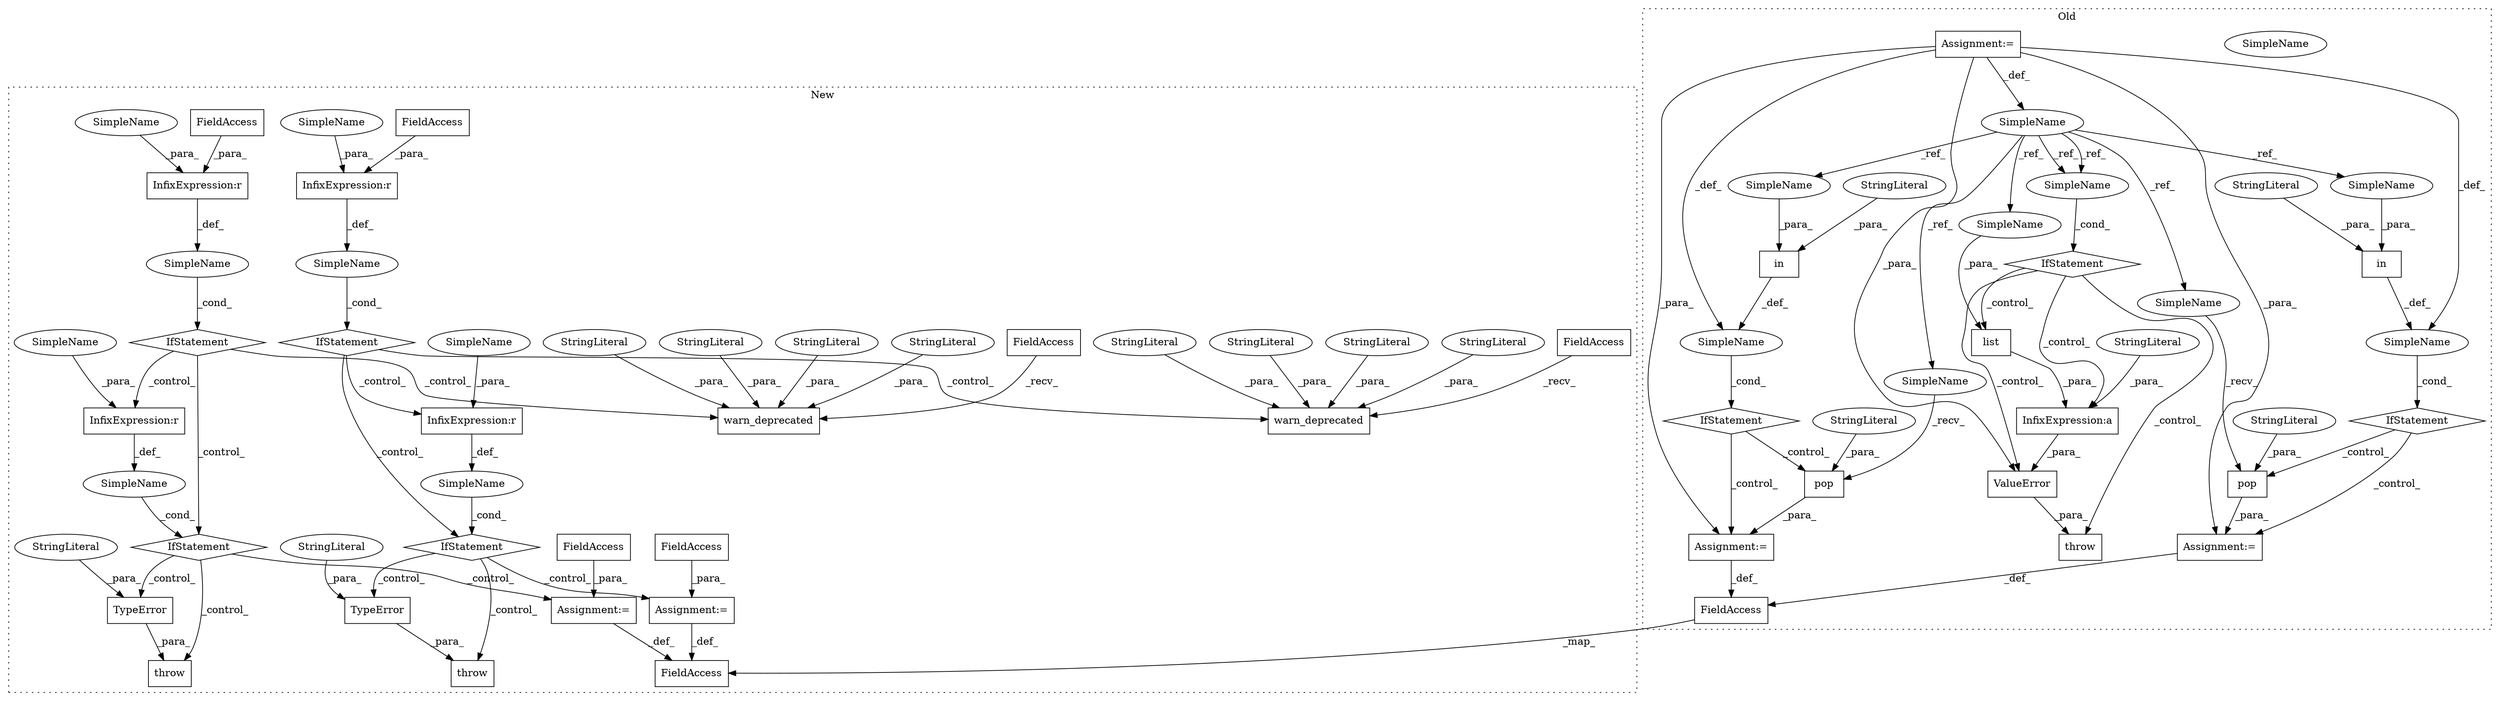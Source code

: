 digraph G {
subgraph cluster0 {
1 [label="pop" a="32" s="18872,18882" l="4,1" shape="box"];
3 [label="SimpleName" a="42" s="18764" l="2" shape="ellipse"];
4 [label="throw" a="53" s="18911" l="6" shape="box"];
7 [label="InfixExpression:a" a="27" s="18953" l="3" shape="box"];
8 [label="in" a="105" s="18843" l="12" shape="box"];
9 [label="SimpleName" a="42" s="18899" l="2" shape="ellipse"];
10 [label="in" a="105" s="18780" l="12" shape="box"];
11 [label="list" a="32" s="18956,18963" l="5,1" shape="box"];
12 [label="pop" a="32" s="18812,18822" l="4,1" shape="box"];
18 [label="SimpleName" a="42" s="" l="" shape="ellipse"];
19 [label="IfStatement" a="25" s="18835,18855" l="8,2" shape="diamond"];
21 [label="SimpleName" a="42" s="" l="" shape="ellipse"];
22 [label="IfStatement" a="25" s="18772,18792" l="8,2" shape="diamond"];
25 [label="ValueError" a="32" s="18917,18964" l="11,1" shape="box"];
26 [label="IfStatement" a="25" s="18895,18901" l="4,2" shape="diamond"];
39 [label="StringLiteral" a="45" s="18843" l="6" shape="ellipse"];
40 [label="Assignment:=" a="7" s="18868" l="1" shape="box"];
41 [label="StringLiteral" a="45" s="18816" l="6" shape="ellipse"];
44 [label="StringLiteral" a="45" s="18928" l="25" shape="ellipse"];
45 [label="Assignment:=" a="7" s="18764" l="2" shape="box"];
46 [label="Assignment:=" a="7" s="18808" l="1" shape="box"];
47 [label="StringLiteral" a="45" s="18876" l="6" shape="ellipse"];
52 [label="StringLiteral" a="45" s="18780" l="6" shape="ellipse"];
61 [label="FieldAccess" a="22" s="19825" l="25" shape="box"];
62 [label="SimpleName" a="42" s="18853" l="2" shape="ellipse"];
63 [label="SimpleName" a="42" s="18790" l="2" shape="ellipse"];
64 [label="SimpleName" a="42" s="18869" l="2" shape="ellipse"];
65 [label="SimpleName" a="42" s="18809" l="2" shape="ellipse"];
66 [label="SimpleName" a="42" s="18899" l="2" shape="ellipse"];
67 [label="SimpleName" a="42" s="18961" l="2" shape="ellipse"];
label = "Old";
style="dotted";
}
subgraph cluster1 {
2 [label="warn_deprecated" a="32" s="19334,19386" l="16,1" shape="box"];
5 [label="SimpleName" a="42" s="" l="" shape="ellipse"];
6 [label="throw" a="53" s="19425" l="6" shape="box"];
13 [label="InfixExpression:r" a="27" s="19299" l="4" shape="box"];
14 [label="InfixExpression:r" a="27" s="19405" l="4" shape="box"];
15 [label="SimpleName" a="42" s="" l="" shape="ellipse"];
16 [label="IfStatement" a="25" s="19395,19413" l="4,2" shape="diamond"];
17 [label="FieldAccess" a="22" s="19295" l="4" shape="box"];
20 [label="FieldAccess" a="22" s="19317" l="10" shape="box"];
23 [label="IfStatement" a="25" s="19291,19307" l="4,2" shape="diamond"];
24 [label="TypeError" a="32" s="19431,19479" l="10,1" shape="box"];
27 [label="InfixExpression:r" a="27" s="19627" l="4" shape="box"];
28 [label="SimpleName" a="42" s="" l="" shape="ellipse"];
29 [label="throw" a="53" s="19647" l="6" shape="box"];
30 [label="InfixExpression:r" a="27" s="19527" l="4" shape="box"];
31 [label="warn_deprecated" a="32" s="19562,19611" l="16,1" shape="box"];
32 [label="SimpleName" a="42" s="" l="" shape="ellipse"];
33 [label="IfStatement" a="25" s="19620,19635" l="4,2" shape="diamond"];
34 [label="FieldAccess" a="22" s="19523" l="4" shape="box"];
35 [label="FieldAccess" a="22" s="19545" l="10" shape="box"];
36 [label="TypeError" a="32" s="19653,19698" l="10,1" shape="box"];
37 [label="IfStatement" a="25" s="19519,19535" l="4,2" shape="diamond"];
38 [label="StringLiteral" a="45" s="19350" l="5" shape="ellipse"];
42 [label="StringLiteral" a="45" s="19593" l="7" shape="ellipse"];
43 [label="StringLiteral" a="45" s="19584" l="8" shape="ellipse"];
48 [label="Assignment:=" a="7" s="19502" l="1" shape="box"];
49 [label="FieldAccess" a="22" s="19503" l="4" shape="box"];
50 [label="Assignment:=" a="7" s="19718" l="1" shape="box"];
51 [label="FieldAccess" a="22" s="19719" l="4" shape="box"];
53 [label="StringLiteral" a="45" s="19365" l="10" shape="ellipse"];
54 [label="StringLiteral" a="45" s="19441" l="38" shape="ellipse"];
55 [label="StringLiteral" a="45" s="19663" l="35" shape="ellipse"];
56 [label="StringLiteral" a="45" s="19578" l="5" shape="ellipse"];
57 [label="StringLiteral" a="45" s="19601" l="10" shape="ellipse"];
58 [label="StringLiteral" a="45" s="19376" l="10" shape="ellipse"];
59 [label="StringLiteral" a="45" s="19356" l="8" shape="ellipse"];
60 [label="FieldAccess" a="22" s="20470" l="25" shape="box"];
68 [label="SimpleName" a="42" s="19631" l="4" shape="ellipse"];
69 [label="SimpleName" a="42" s="19303" l="4" shape="ellipse"];
70 [label="SimpleName" a="42" s="19531" l="4" shape="ellipse"];
71 [label="SimpleName" a="42" s="19409" l="4" shape="ellipse"];
label = "New";
style="dotted";
}
1 -> 40 [label="_para_"];
3 -> 63 [label="_ref_"];
3 -> 65 [label="_ref_"];
3 -> 66 [label="_ref_"];
3 -> 66 [label="_ref_"];
3 -> 67 [label="_ref_"];
3 -> 62 [label="_ref_"];
3 -> 64 [label="_ref_"];
5 -> 23 [label="_cond_"];
7 -> 25 [label="_para_"];
8 -> 18 [label="_def_"];
10 -> 21 [label="_def_"];
11 -> 7 [label="_para_"];
12 -> 46 [label="_para_"];
13 -> 5 [label="_def_"];
14 -> 15 [label="_def_"];
15 -> 16 [label="_cond_"];
16 -> 24 [label="_control_"];
16 -> 6 [label="_control_"];
16 -> 48 [label="_control_"];
17 -> 13 [label="_para_"];
18 -> 19 [label="_cond_"];
19 -> 40 [label="_control_"];
19 -> 1 [label="_control_"];
20 -> 2 [label="_recv_"];
21 -> 22 [label="_cond_"];
22 -> 12 [label="_control_"];
22 -> 46 [label="_control_"];
23 -> 16 [label="_control_"];
23 -> 2 [label="_control_"];
23 -> 14 [label="_control_"];
24 -> 6 [label="_para_"];
25 -> 4 [label="_para_"];
26 -> 7 [label="_control_"];
26 -> 11 [label="_control_"];
26 -> 25 [label="_control_"];
26 -> 4 [label="_control_"];
27 -> 32 [label="_def_"];
28 -> 37 [label="_cond_"];
30 -> 28 [label="_def_"];
32 -> 33 [label="_cond_"];
33 -> 50 [label="_control_"];
33 -> 36 [label="_control_"];
33 -> 29 [label="_control_"];
34 -> 30 [label="_para_"];
35 -> 31 [label="_recv_"];
36 -> 29 [label="_para_"];
37 -> 33 [label="_control_"];
37 -> 31 [label="_control_"];
37 -> 27 [label="_control_"];
38 -> 2 [label="_para_"];
39 -> 8 [label="_para_"];
40 -> 61 [label="_def_"];
41 -> 12 [label="_para_"];
42 -> 31 [label="_para_"];
43 -> 31 [label="_para_"];
44 -> 7 [label="_para_"];
45 -> 40 [label="_para_"];
45 -> 25 [label="_para_"];
45 -> 46 [label="_para_"];
45 -> 18 [label="_def_"];
45 -> 3 [label="_def_"];
45 -> 21 [label="_def_"];
46 -> 61 [label="_def_"];
47 -> 1 [label="_para_"];
48 -> 60 [label="_def_"];
49 -> 48 [label="_para_"];
50 -> 60 [label="_def_"];
51 -> 50 [label="_para_"];
52 -> 10 [label="_para_"];
53 -> 2 [label="_para_"];
54 -> 24 [label="_para_"];
55 -> 36 [label="_para_"];
56 -> 31 [label="_para_"];
57 -> 31 [label="_para_"];
58 -> 2 [label="_para_"];
59 -> 2 [label="_para_"];
61 -> 60 [label="_map_"];
62 -> 8 [label="_para_"];
63 -> 10 [label="_para_"];
64 -> 1 [label="_recv_"];
65 -> 12 [label="_recv_"];
66 -> 26 [label="_cond_"];
67 -> 11 [label="_para_"];
68 -> 27 [label="_para_"];
69 -> 13 [label="_para_"];
70 -> 30 [label="_para_"];
71 -> 14 [label="_para_"];
}